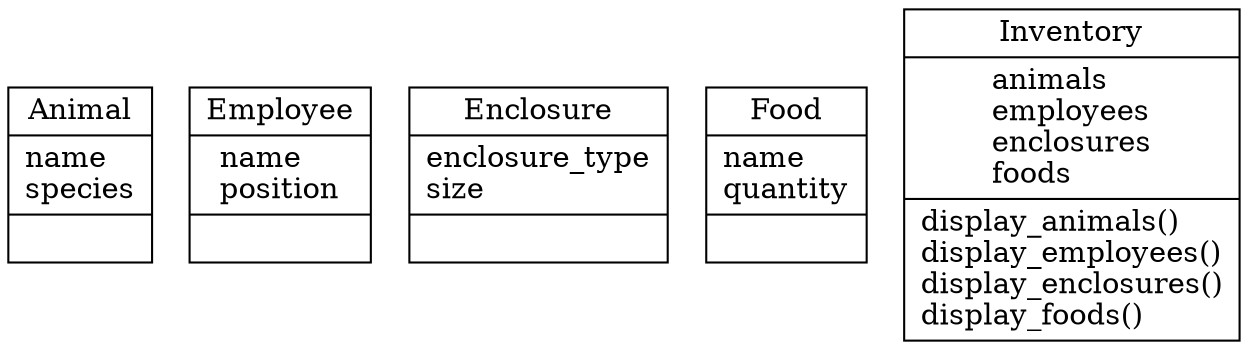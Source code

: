 digraph "classes" {
rankdir=BT
charset="utf-8"
"animal_management.Animal" [color="black", fontcolor="black", label=<{Animal|name<br ALIGN="LEFT"/>species<br ALIGN="LEFT"/>|}>, shape="record", style="solid"];
"animal_management.Employee" [color="black", fontcolor="black", label=<{Employee|name<br ALIGN="LEFT"/>position<br ALIGN="LEFT"/>|}>, shape="record", style="solid"];
"animal_management.Enclosure" [color="black", fontcolor="black", label=<{Enclosure|enclosure_type<br ALIGN="LEFT"/>size<br ALIGN="LEFT"/>|}>, shape="record", style="solid"];
"animal_management.Food" [color="black", fontcolor="black", label=<{Food|name<br ALIGN="LEFT"/>quantity<br ALIGN="LEFT"/>|}>, shape="record", style="solid"];
"animal_management.Inventory" [color="black", fontcolor="black", label=<{Inventory|animals<br ALIGN="LEFT"/>employees<br ALIGN="LEFT"/>enclosures<br ALIGN="LEFT"/>foods<br ALIGN="LEFT"/>|display_animals()<br ALIGN="LEFT"/>display_employees()<br ALIGN="LEFT"/>display_enclosures()<br ALIGN="LEFT"/>display_foods()<br ALIGN="LEFT"/>}>, shape="record", style="solid"];
}
